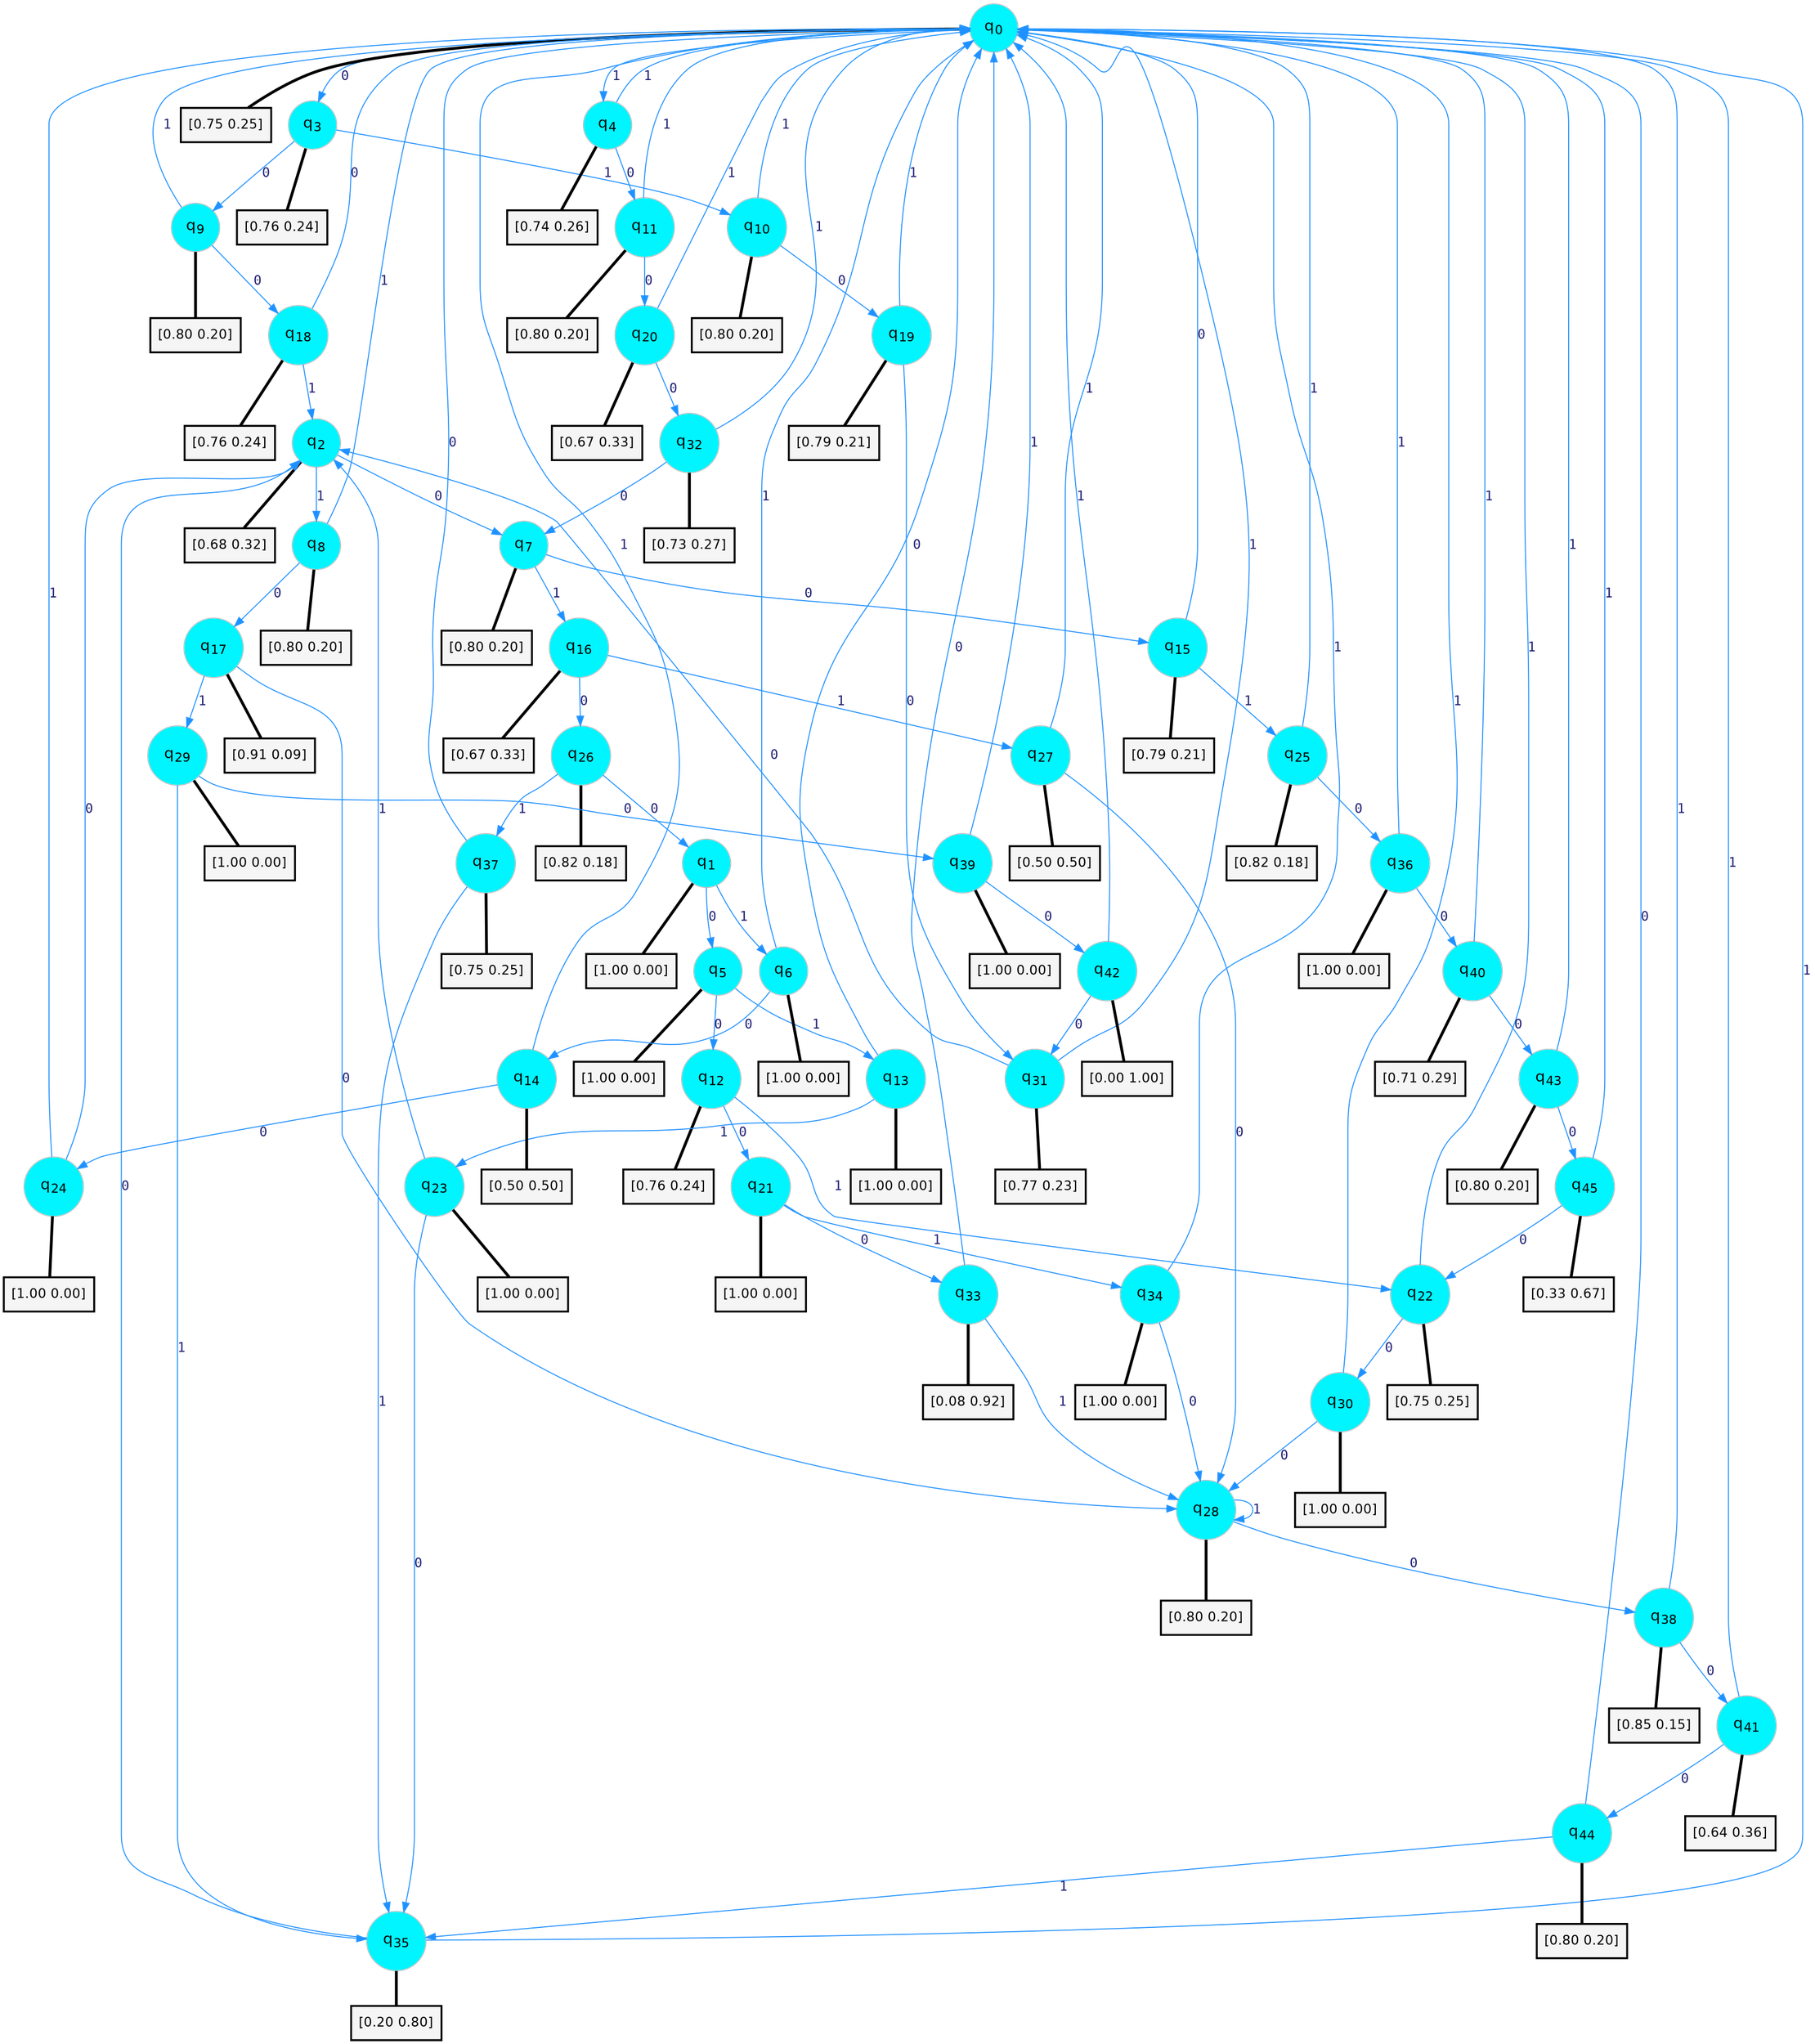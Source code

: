 digraph G {
graph [
bgcolor=transparent, dpi=300, rankdir=TD, size="40,25"];
node [
color=gray, fillcolor=turquoise1, fontcolor=black, fontname=Helvetica, fontsize=16, fontweight=bold, shape=circle, style=filled];
edge [
arrowsize=1, color=dodgerblue1, fontcolor=midnightblue, fontname=courier, fontweight=bold, penwidth=1, style=solid, weight=20];
0[label=<q<SUB>0</SUB>>];
1[label=<q<SUB>1</SUB>>];
2[label=<q<SUB>2</SUB>>];
3[label=<q<SUB>3</SUB>>];
4[label=<q<SUB>4</SUB>>];
5[label=<q<SUB>5</SUB>>];
6[label=<q<SUB>6</SUB>>];
7[label=<q<SUB>7</SUB>>];
8[label=<q<SUB>8</SUB>>];
9[label=<q<SUB>9</SUB>>];
10[label=<q<SUB>10</SUB>>];
11[label=<q<SUB>11</SUB>>];
12[label=<q<SUB>12</SUB>>];
13[label=<q<SUB>13</SUB>>];
14[label=<q<SUB>14</SUB>>];
15[label=<q<SUB>15</SUB>>];
16[label=<q<SUB>16</SUB>>];
17[label=<q<SUB>17</SUB>>];
18[label=<q<SUB>18</SUB>>];
19[label=<q<SUB>19</SUB>>];
20[label=<q<SUB>20</SUB>>];
21[label=<q<SUB>21</SUB>>];
22[label=<q<SUB>22</SUB>>];
23[label=<q<SUB>23</SUB>>];
24[label=<q<SUB>24</SUB>>];
25[label=<q<SUB>25</SUB>>];
26[label=<q<SUB>26</SUB>>];
27[label=<q<SUB>27</SUB>>];
28[label=<q<SUB>28</SUB>>];
29[label=<q<SUB>29</SUB>>];
30[label=<q<SUB>30</SUB>>];
31[label=<q<SUB>31</SUB>>];
32[label=<q<SUB>32</SUB>>];
33[label=<q<SUB>33</SUB>>];
34[label=<q<SUB>34</SUB>>];
35[label=<q<SUB>35</SUB>>];
36[label=<q<SUB>36</SUB>>];
37[label=<q<SUB>37</SUB>>];
38[label=<q<SUB>38</SUB>>];
39[label=<q<SUB>39</SUB>>];
40[label=<q<SUB>40</SUB>>];
41[label=<q<SUB>41</SUB>>];
42[label=<q<SUB>42</SUB>>];
43[label=<q<SUB>43</SUB>>];
44[label=<q<SUB>44</SUB>>];
45[label=<q<SUB>45</SUB>>];
46[label="[0.75 0.25]", shape=box,fontcolor=black, fontname=Helvetica, fontsize=14, penwidth=2, fillcolor=whitesmoke,color=black];
47[label="[1.00 0.00]", shape=box,fontcolor=black, fontname=Helvetica, fontsize=14, penwidth=2, fillcolor=whitesmoke,color=black];
48[label="[0.68 0.32]", shape=box,fontcolor=black, fontname=Helvetica, fontsize=14, penwidth=2, fillcolor=whitesmoke,color=black];
49[label="[0.76 0.24]", shape=box,fontcolor=black, fontname=Helvetica, fontsize=14, penwidth=2, fillcolor=whitesmoke,color=black];
50[label="[0.74 0.26]", shape=box,fontcolor=black, fontname=Helvetica, fontsize=14, penwidth=2, fillcolor=whitesmoke,color=black];
51[label="[1.00 0.00]", shape=box,fontcolor=black, fontname=Helvetica, fontsize=14, penwidth=2, fillcolor=whitesmoke,color=black];
52[label="[1.00 0.00]", shape=box,fontcolor=black, fontname=Helvetica, fontsize=14, penwidth=2, fillcolor=whitesmoke,color=black];
53[label="[0.80 0.20]", shape=box,fontcolor=black, fontname=Helvetica, fontsize=14, penwidth=2, fillcolor=whitesmoke,color=black];
54[label="[0.80 0.20]", shape=box,fontcolor=black, fontname=Helvetica, fontsize=14, penwidth=2, fillcolor=whitesmoke,color=black];
55[label="[0.80 0.20]", shape=box,fontcolor=black, fontname=Helvetica, fontsize=14, penwidth=2, fillcolor=whitesmoke,color=black];
56[label="[0.80 0.20]", shape=box,fontcolor=black, fontname=Helvetica, fontsize=14, penwidth=2, fillcolor=whitesmoke,color=black];
57[label="[0.80 0.20]", shape=box,fontcolor=black, fontname=Helvetica, fontsize=14, penwidth=2, fillcolor=whitesmoke,color=black];
58[label="[0.76 0.24]", shape=box,fontcolor=black, fontname=Helvetica, fontsize=14, penwidth=2, fillcolor=whitesmoke,color=black];
59[label="[1.00 0.00]", shape=box,fontcolor=black, fontname=Helvetica, fontsize=14, penwidth=2, fillcolor=whitesmoke,color=black];
60[label="[0.50 0.50]", shape=box,fontcolor=black, fontname=Helvetica, fontsize=14, penwidth=2, fillcolor=whitesmoke,color=black];
61[label="[0.79 0.21]", shape=box,fontcolor=black, fontname=Helvetica, fontsize=14, penwidth=2, fillcolor=whitesmoke,color=black];
62[label="[0.67 0.33]", shape=box,fontcolor=black, fontname=Helvetica, fontsize=14, penwidth=2, fillcolor=whitesmoke,color=black];
63[label="[0.91 0.09]", shape=box,fontcolor=black, fontname=Helvetica, fontsize=14, penwidth=2, fillcolor=whitesmoke,color=black];
64[label="[0.76 0.24]", shape=box,fontcolor=black, fontname=Helvetica, fontsize=14, penwidth=2, fillcolor=whitesmoke,color=black];
65[label="[0.79 0.21]", shape=box,fontcolor=black, fontname=Helvetica, fontsize=14, penwidth=2, fillcolor=whitesmoke,color=black];
66[label="[0.67 0.33]", shape=box,fontcolor=black, fontname=Helvetica, fontsize=14, penwidth=2, fillcolor=whitesmoke,color=black];
67[label="[1.00 0.00]", shape=box,fontcolor=black, fontname=Helvetica, fontsize=14, penwidth=2, fillcolor=whitesmoke,color=black];
68[label="[0.75 0.25]", shape=box,fontcolor=black, fontname=Helvetica, fontsize=14, penwidth=2, fillcolor=whitesmoke,color=black];
69[label="[1.00 0.00]", shape=box,fontcolor=black, fontname=Helvetica, fontsize=14, penwidth=2, fillcolor=whitesmoke,color=black];
70[label="[1.00 0.00]", shape=box,fontcolor=black, fontname=Helvetica, fontsize=14, penwidth=2, fillcolor=whitesmoke,color=black];
71[label="[0.82 0.18]", shape=box,fontcolor=black, fontname=Helvetica, fontsize=14, penwidth=2, fillcolor=whitesmoke,color=black];
72[label="[0.82 0.18]", shape=box,fontcolor=black, fontname=Helvetica, fontsize=14, penwidth=2, fillcolor=whitesmoke,color=black];
73[label="[0.50 0.50]", shape=box,fontcolor=black, fontname=Helvetica, fontsize=14, penwidth=2, fillcolor=whitesmoke,color=black];
74[label="[0.80 0.20]", shape=box,fontcolor=black, fontname=Helvetica, fontsize=14, penwidth=2, fillcolor=whitesmoke,color=black];
75[label="[1.00 0.00]", shape=box,fontcolor=black, fontname=Helvetica, fontsize=14, penwidth=2, fillcolor=whitesmoke,color=black];
76[label="[1.00 0.00]", shape=box,fontcolor=black, fontname=Helvetica, fontsize=14, penwidth=2, fillcolor=whitesmoke,color=black];
77[label="[0.77 0.23]", shape=box,fontcolor=black, fontname=Helvetica, fontsize=14, penwidth=2, fillcolor=whitesmoke,color=black];
78[label="[0.73 0.27]", shape=box,fontcolor=black, fontname=Helvetica, fontsize=14, penwidth=2, fillcolor=whitesmoke,color=black];
79[label="[0.08 0.92]", shape=box,fontcolor=black, fontname=Helvetica, fontsize=14, penwidth=2, fillcolor=whitesmoke,color=black];
80[label="[1.00 0.00]", shape=box,fontcolor=black, fontname=Helvetica, fontsize=14, penwidth=2, fillcolor=whitesmoke,color=black];
81[label="[0.20 0.80]", shape=box,fontcolor=black, fontname=Helvetica, fontsize=14, penwidth=2, fillcolor=whitesmoke,color=black];
82[label="[1.00 0.00]", shape=box,fontcolor=black, fontname=Helvetica, fontsize=14, penwidth=2, fillcolor=whitesmoke,color=black];
83[label="[0.75 0.25]", shape=box,fontcolor=black, fontname=Helvetica, fontsize=14, penwidth=2, fillcolor=whitesmoke,color=black];
84[label="[0.85 0.15]", shape=box,fontcolor=black, fontname=Helvetica, fontsize=14, penwidth=2, fillcolor=whitesmoke,color=black];
85[label="[1.00 0.00]", shape=box,fontcolor=black, fontname=Helvetica, fontsize=14, penwidth=2, fillcolor=whitesmoke,color=black];
86[label="[0.71 0.29]", shape=box,fontcolor=black, fontname=Helvetica, fontsize=14, penwidth=2, fillcolor=whitesmoke,color=black];
87[label="[0.64 0.36]", shape=box,fontcolor=black, fontname=Helvetica, fontsize=14, penwidth=2, fillcolor=whitesmoke,color=black];
88[label="[0.00 1.00]", shape=box,fontcolor=black, fontname=Helvetica, fontsize=14, penwidth=2, fillcolor=whitesmoke,color=black];
89[label="[0.80 0.20]", shape=box,fontcolor=black, fontname=Helvetica, fontsize=14, penwidth=2, fillcolor=whitesmoke,color=black];
90[label="[0.80 0.20]", shape=box,fontcolor=black, fontname=Helvetica, fontsize=14, penwidth=2, fillcolor=whitesmoke,color=black];
91[label="[0.33 0.67]", shape=box,fontcolor=black, fontname=Helvetica, fontsize=14, penwidth=2, fillcolor=whitesmoke,color=black];
0->3 [label=0];
0->4 [label=1];
0->46 [arrowhead=none, penwidth=3,color=black];
1->5 [label=0];
1->6 [label=1];
1->47 [arrowhead=none, penwidth=3,color=black];
2->7 [label=0];
2->8 [label=1];
2->48 [arrowhead=none, penwidth=3,color=black];
3->9 [label=0];
3->10 [label=1];
3->49 [arrowhead=none, penwidth=3,color=black];
4->11 [label=0];
4->0 [label=1];
4->50 [arrowhead=none, penwidth=3,color=black];
5->12 [label=0];
5->13 [label=1];
5->51 [arrowhead=none, penwidth=3,color=black];
6->14 [label=0];
6->0 [label=1];
6->52 [arrowhead=none, penwidth=3,color=black];
7->15 [label=0];
7->16 [label=1];
7->53 [arrowhead=none, penwidth=3,color=black];
8->17 [label=0];
8->0 [label=1];
8->54 [arrowhead=none, penwidth=3,color=black];
9->18 [label=0];
9->0 [label=1];
9->55 [arrowhead=none, penwidth=3,color=black];
10->19 [label=0];
10->0 [label=1];
10->56 [arrowhead=none, penwidth=3,color=black];
11->20 [label=0];
11->0 [label=1];
11->57 [arrowhead=none, penwidth=3,color=black];
12->21 [label=0];
12->22 [label=1];
12->58 [arrowhead=none, penwidth=3,color=black];
13->0 [label=0];
13->23 [label=1];
13->59 [arrowhead=none, penwidth=3,color=black];
14->24 [label=0];
14->0 [label=1];
14->60 [arrowhead=none, penwidth=3,color=black];
15->0 [label=0];
15->25 [label=1];
15->61 [arrowhead=none, penwidth=3,color=black];
16->26 [label=0];
16->27 [label=1];
16->62 [arrowhead=none, penwidth=3,color=black];
17->28 [label=0];
17->29 [label=1];
17->63 [arrowhead=none, penwidth=3,color=black];
18->0 [label=0];
18->2 [label=1];
18->64 [arrowhead=none, penwidth=3,color=black];
19->31 [label=0];
19->0 [label=1];
19->65 [arrowhead=none, penwidth=3,color=black];
20->32 [label=0];
20->0 [label=1];
20->66 [arrowhead=none, penwidth=3,color=black];
21->33 [label=0];
21->34 [label=1];
21->67 [arrowhead=none, penwidth=3,color=black];
22->30 [label=0];
22->0 [label=1];
22->68 [arrowhead=none, penwidth=3,color=black];
23->35 [label=0];
23->2 [label=1];
23->69 [arrowhead=none, penwidth=3,color=black];
24->2 [label=0];
24->0 [label=1];
24->70 [arrowhead=none, penwidth=3,color=black];
25->36 [label=0];
25->0 [label=1];
25->71 [arrowhead=none, penwidth=3,color=black];
26->1 [label=0];
26->37 [label=1];
26->72 [arrowhead=none, penwidth=3,color=black];
27->28 [label=0];
27->0 [label=1];
27->73 [arrowhead=none, penwidth=3,color=black];
28->38 [label=0];
28->28 [label=1];
28->74 [arrowhead=none, penwidth=3,color=black];
29->39 [label=0];
29->35 [label=1];
29->75 [arrowhead=none, penwidth=3,color=black];
30->28 [label=0];
30->0 [label=1];
30->76 [arrowhead=none, penwidth=3,color=black];
31->2 [label=0];
31->0 [label=1];
31->77 [arrowhead=none, penwidth=3,color=black];
32->7 [label=0];
32->0 [label=1];
32->78 [arrowhead=none, penwidth=3,color=black];
33->0 [label=0];
33->28 [label=1];
33->79 [arrowhead=none, penwidth=3,color=black];
34->28 [label=0];
34->0 [label=1];
34->80 [arrowhead=none, penwidth=3,color=black];
35->2 [label=0];
35->0 [label=1];
35->81 [arrowhead=none, penwidth=3,color=black];
36->40 [label=0];
36->0 [label=1];
36->82 [arrowhead=none, penwidth=3,color=black];
37->0 [label=0];
37->35 [label=1];
37->83 [arrowhead=none, penwidth=3,color=black];
38->41 [label=0];
38->0 [label=1];
38->84 [arrowhead=none, penwidth=3,color=black];
39->42 [label=0];
39->0 [label=1];
39->85 [arrowhead=none, penwidth=3,color=black];
40->43 [label=0];
40->0 [label=1];
40->86 [arrowhead=none, penwidth=3,color=black];
41->44 [label=0];
41->0 [label=1];
41->87 [arrowhead=none, penwidth=3,color=black];
42->31 [label=0];
42->0 [label=1];
42->88 [arrowhead=none, penwidth=3,color=black];
43->45 [label=0];
43->0 [label=1];
43->89 [arrowhead=none, penwidth=3,color=black];
44->0 [label=0];
44->35 [label=1];
44->90 [arrowhead=none, penwidth=3,color=black];
45->22 [label=0];
45->0 [label=1];
45->91 [arrowhead=none, penwidth=3,color=black];
}

